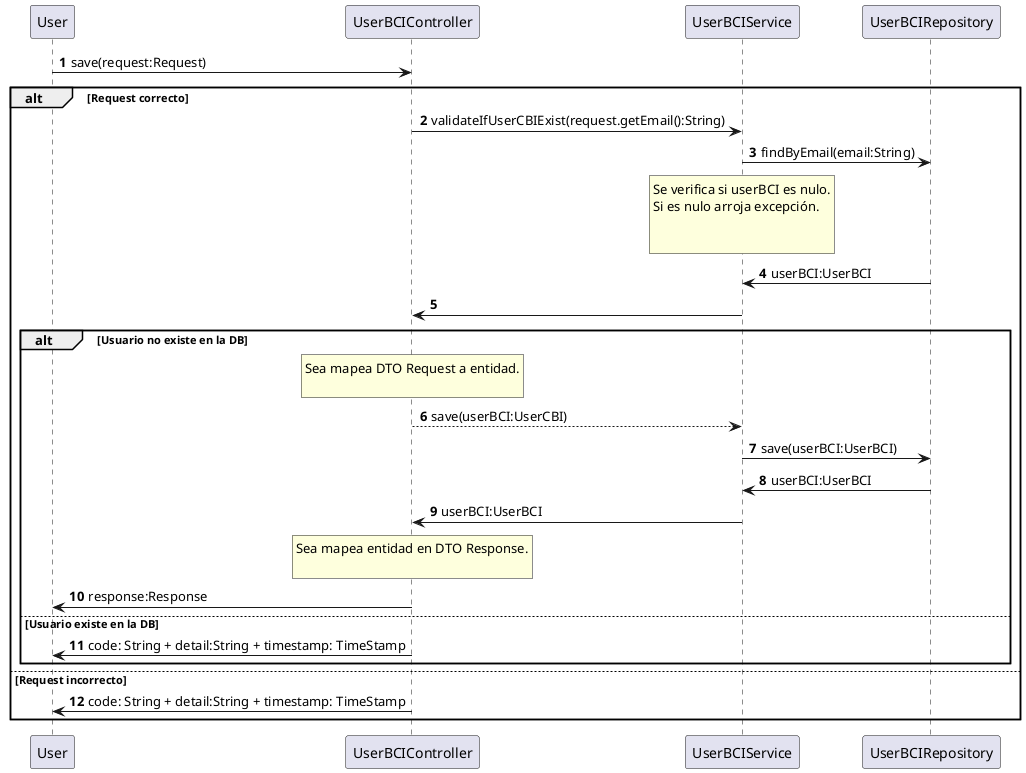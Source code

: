 @startuml
'https://plantuml.com/sequence-diagram

autonumber
User-> UserBCIController: save(request:Request)

alt Request correcto
UserBCIController -> UserBCIService: validateIfUserCBIExist(request.getEmail():String)

    UserBCIService-> UserBCIRepository: findByEmail(email:String)
    rnote over UserBCIService
     Se verifica si userBCI es nulo.
     Si es nulo arroja excepción.


    endrnote

    UserBCIRepository -> UserBCIService: userBCI:UserBCI



UserBCIService -> UserBCIController:
    alt Usuario no existe en la DB


rnote over UserBCIController
Sea mapea DTO Request a entidad.

endrnote

UserBCIController --> UserBCIService: save(userBCI:UserCBI)

    UserBCIService-> UserBCIRepository: save(userBCI:UserBCI)

    UserBCIRepository -> UserBCIService: userBCI:UserBCI

UserBCIService -> UserBCIController:userBCI:UserBCI


rnote over UserBCIController
Sea mapea entidad en DTO Response.

endrnote

UserBCIController -> User: response:Response
else Usuario existe en la DB

UserBCIController -> User:code: String + detail:String + timestamp: TimeStamp

end

else Request incorrecto
UserBCIController -> User:code: String + detail:String + timestamp: TimeStamp

end
@enduml